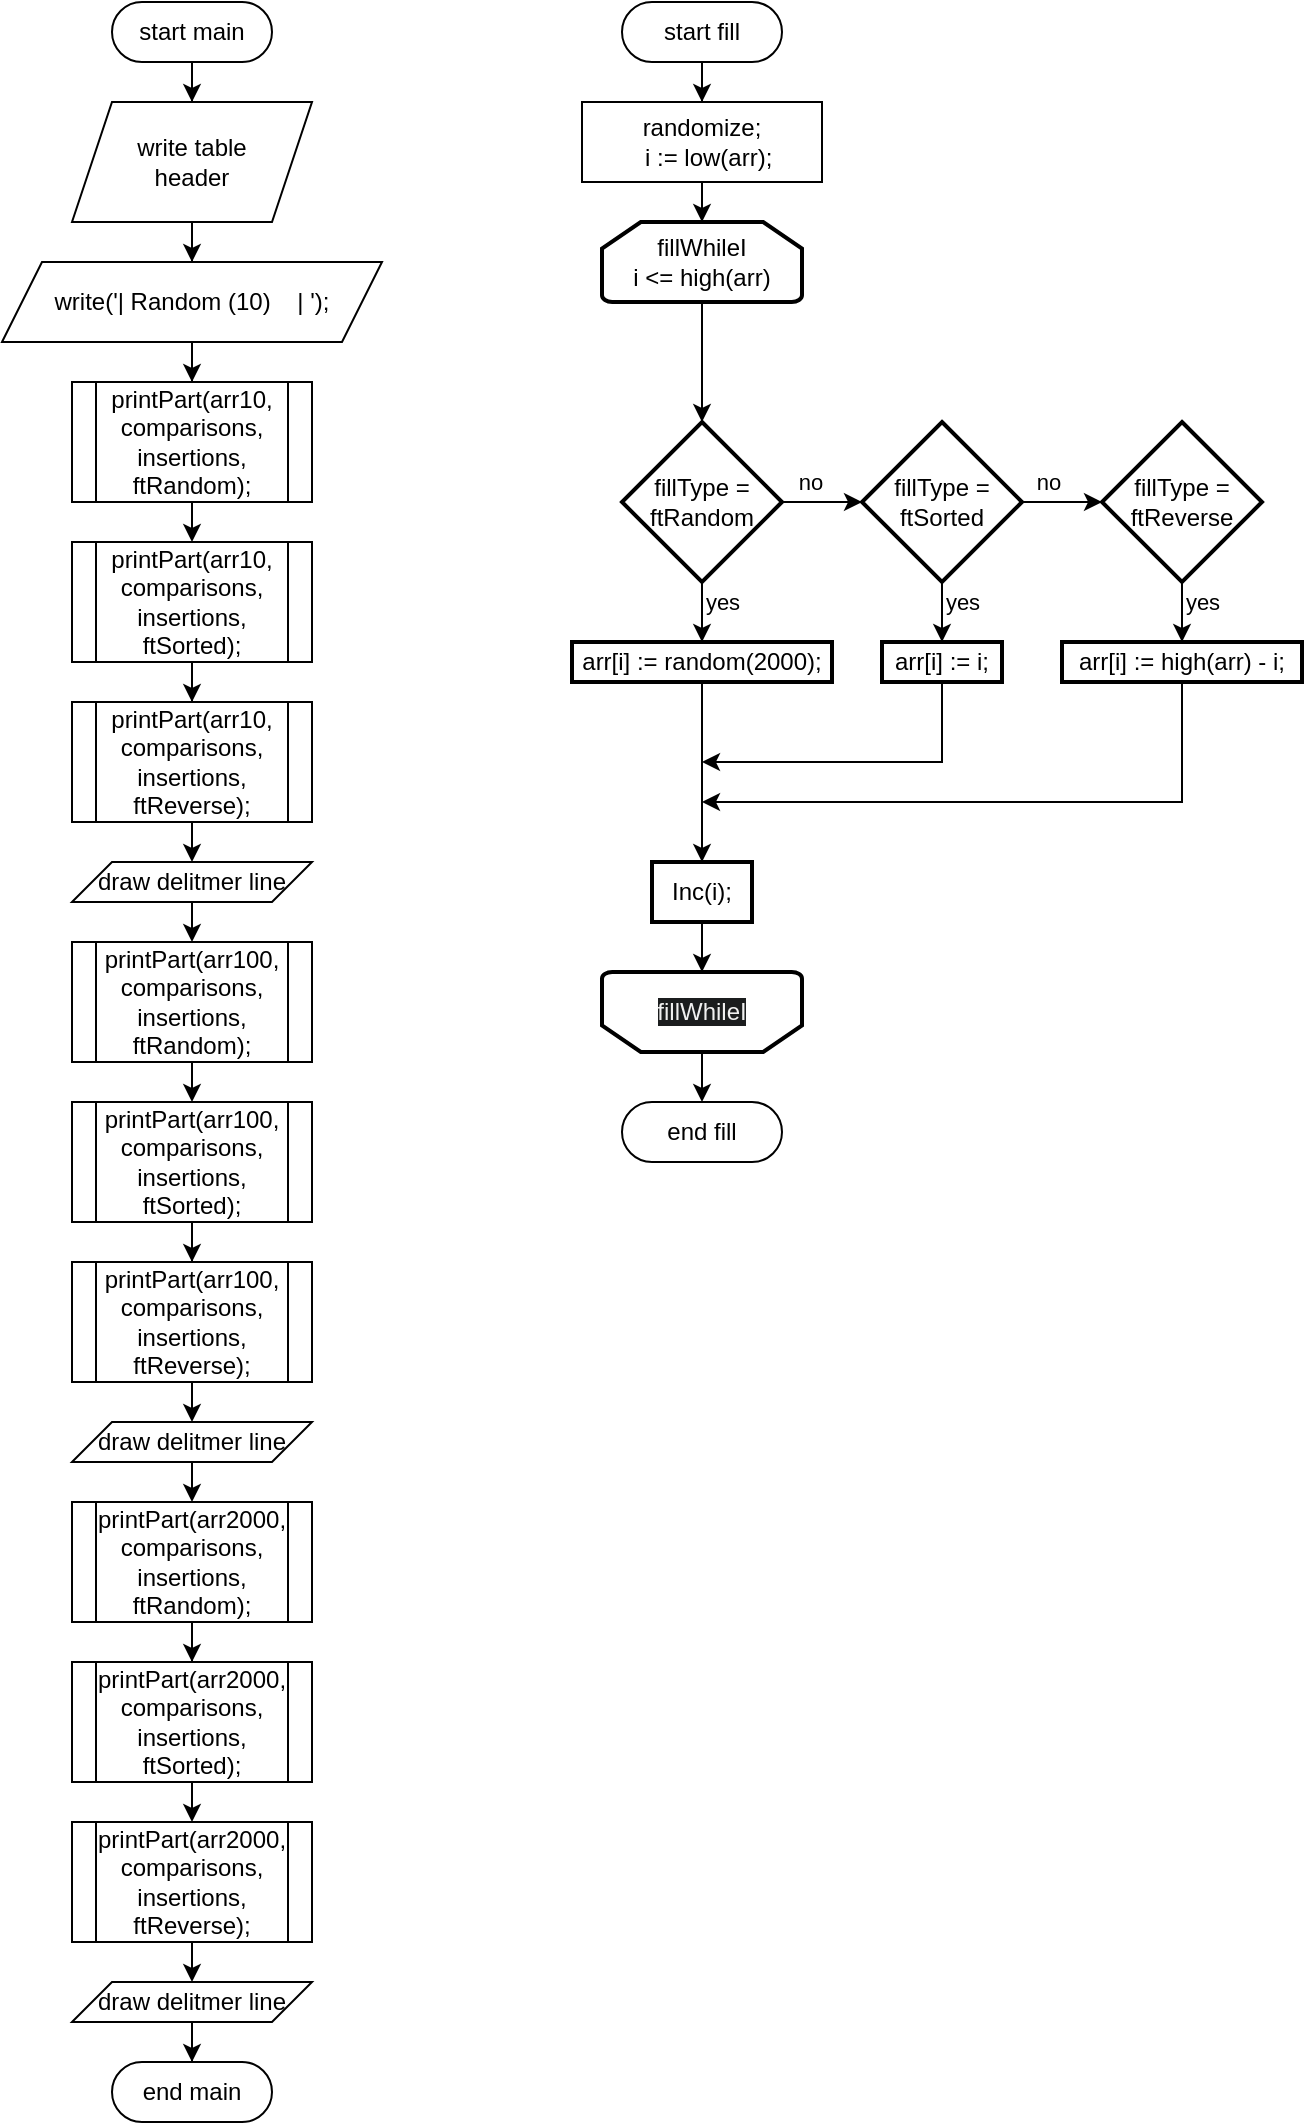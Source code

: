 <mxfile version="24.7.17">
  <diagram name="Page-1" id="1vEHx4_HzecGvx-od_U_">
    <mxGraphModel dx="1640" dy="1351" grid="1" gridSize="10" guides="1" tooltips="1" connect="1" arrows="1" fold="1" page="1" pageScale="1" pageWidth="850" pageHeight="1100" math="0" shadow="0">
      <root>
        <mxCell id="0" />
        <mxCell id="1" parent="0" />
        <mxCell id="7Oa1Ej6_2Gg9YlCHLcrd-3" value="" style="edgeStyle=orthogonalEdgeStyle;rounded=0;orthogonalLoop=1;jettySize=auto;html=1;" edge="1" parent="1" source="7Oa1Ej6_2Gg9YlCHLcrd-1" target="7Oa1Ej6_2Gg9YlCHLcrd-2">
          <mxGeometry relative="1" as="geometry" />
        </mxCell>
        <mxCell id="7Oa1Ej6_2Gg9YlCHLcrd-1" value="start main" style="html=1;dashed=0;whiteSpace=wrap;shape=mxgraph.dfd.start" vertex="1" parent="1">
          <mxGeometry x="65" y="20" width="80" height="30" as="geometry" />
        </mxCell>
        <mxCell id="7Oa1Ej6_2Gg9YlCHLcrd-5" value="" style="edgeStyle=orthogonalEdgeStyle;rounded=0;orthogonalLoop=1;jettySize=auto;html=1;" edge="1" parent="1" source="7Oa1Ej6_2Gg9YlCHLcrd-2" target="7Oa1Ej6_2Gg9YlCHLcrd-4">
          <mxGeometry relative="1" as="geometry" />
        </mxCell>
        <mxCell id="7Oa1Ej6_2Gg9YlCHLcrd-2" value="write table&lt;div&gt;header&lt;/div&gt;" style="shape=parallelogram;perimeter=parallelogramPerimeter;whiteSpace=wrap;html=1;fixedSize=1;" vertex="1" parent="1">
          <mxGeometry x="45" y="70" width="120" height="60" as="geometry" />
        </mxCell>
        <mxCell id="7Oa1Ej6_2Gg9YlCHLcrd-34" value="" style="edgeStyle=orthogonalEdgeStyle;rounded=0;orthogonalLoop=1;jettySize=auto;html=1;" edge="1" parent="1" source="7Oa1Ej6_2Gg9YlCHLcrd-4" target="7Oa1Ej6_2Gg9YlCHLcrd-33">
          <mxGeometry relative="1" as="geometry" />
        </mxCell>
        <mxCell id="7Oa1Ej6_2Gg9YlCHLcrd-4" value="&lt;div&gt;write(&#39;| Random (10)&amp;nbsp; &amp;nbsp; | &#39;);&lt;/div&gt;" style="shape=parallelogram;perimeter=parallelogramPerimeter;whiteSpace=wrap;html=1;fixedSize=1;" vertex="1" parent="1">
          <mxGeometry x="10" y="150" width="190" height="40" as="geometry" />
        </mxCell>
        <mxCell id="7Oa1Ej6_2Gg9YlCHLcrd-33" value="&lt;div&gt;printPart(arr10, comparisons, insertions, ftRandom);&lt;/div&gt;" style="shape=process;whiteSpace=wrap;html=1;backgroundOutline=1;" vertex="1" parent="1">
          <mxGeometry x="45" y="210" width="120" height="60" as="geometry" />
        </mxCell>
        <mxCell id="7Oa1Ej6_2Gg9YlCHLcrd-35" value="" style="edgeStyle=orthogonalEdgeStyle;rounded=0;orthogonalLoop=1;jettySize=auto;html=1;entryX=0.5;entryY=0;entryDx=0;entryDy=0;" edge="1" parent="1" target="7Oa1Ej6_2Gg9YlCHLcrd-36">
          <mxGeometry relative="1" as="geometry">
            <mxPoint x="105" y="270" as="sourcePoint" />
          </mxGeometry>
        </mxCell>
        <mxCell id="7Oa1Ej6_2Gg9YlCHLcrd-52" value="" style="edgeStyle=orthogonalEdgeStyle;rounded=0;orthogonalLoop=1;jettySize=auto;html=1;" edge="1" parent="1" source="7Oa1Ej6_2Gg9YlCHLcrd-36" target="7Oa1Ej6_2Gg9YlCHLcrd-38">
          <mxGeometry relative="1" as="geometry" />
        </mxCell>
        <mxCell id="7Oa1Ej6_2Gg9YlCHLcrd-36" value="&lt;div&gt;printPart(arr10, comparisons, insertions, ftSorted);&lt;/div&gt;" style="shape=process;whiteSpace=wrap;html=1;backgroundOutline=1;" vertex="1" parent="1">
          <mxGeometry x="45" y="290" width="120" height="60" as="geometry" />
        </mxCell>
        <mxCell id="7Oa1Ej6_2Gg9YlCHLcrd-64" style="edgeStyle=orthogonalEdgeStyle;rounded=0;orthogonalLoop=1;jettySize=auto;html=1;exitX=0.5;exitY=1;exitDx=0;exitDy=0;entryX=0.5;entryY=0;entryDx=0;entryDy=0;" edge="1" parent="1" source="7Oa1Ej6_2Gg9YlCHLcrd-38" target="7Oa1Ej6_2Gg9YlCHLcrd-62">
          <mxGeometry relative="1" as="geometry" />
        </mxCell>
        <mxCell id="7Oa1Ej6_2Gg9YlCHLcrd-38" value="&lt;div&gt;printPart(arr10, comparisons, insertions, ftReverse);&lt;/div&gt;" style="shape=process;whiteSpace=wrap;html=1;backgroundOutline=1;" vertex="1" parent="1">
          <mxGeometry x="45" y="370" width="120" height="60" as="geometry" />
        </mxCell>
        <mxCell id="7Oa1Ej6_2Gg9YlCHLcrd-40" value="&lt;div&gt;printPart(arr100, comparisons, insertions, ftRandom);&lt;/div&gt;" style="shape=process;whiteSpace=wrap;html=1;backgroundOutline=1;" vertex="1" parent="1">
          <mxGeometry x="45" y="490" width="120" height="60" as="geometry" />
        </mxCell>
        <mxCell id="7Oa1Ej6_2Gg9YlCHLcrd-59" value="" style="edgeStyle=orthogonalEdgeStyle;rounded=0;orthogonalLoop=1;jettySize=auto;html=1;" edge="1" parent="1" source="7Oa1Ej6_2Gg9YlCHLcrd-42" target="7Oa1Ej6_2Gg9YlCHLcrd-44">
          <mxGeometry relative="1" as="geometry" />
        </mxCell>
        <mxCell id="7Oa1Ej6_2Gg9YlCHLcrd-42" value="&lt;div&gt;printPart(arr100, comparisons, insertions, ftSorted);&lt;/div&gt;" style="shape=process;whiteSpace=wrap;html=1;backgroundOutline=1;" vertex="1" parent="1">
          <mxGeometry x="45" y="570" width="120" height="60" as="geometry" />
        </mxCell>
        <mxCell id="7Oa1Ej6_2Gg9YlCHLcrd-44" value="&lt;div&gt;printPart(arr100, comparisons, insertions, ftReverse);&lt;/div&gt;" style="shape=process;whiteSpace=wrap;html=1;backgroundOutline=1;" vertex="1" parent="1">
          <mxGeometry x="45" y="650" width="120" height="60" as="geometry" />
        </mxCell>
        <mxCell id="7Oa1Ej6_2Gg9YlCHLcrd-61" value="" style="edgeStyle=orthogonalEdgeStyle;rounded=0;orthogonalLoop=1;jettySize=auto;html=1;" edge="1" parent="1" source="7Oa1Ej6_2Gg9YlCHLcrd-46" target="7Oa1Ej6_2Gg9YlCHLcrd-48">
          <mxGeometry relative="1" as="geometry" />
        </mxCell>
        <mxCell id="7Oa1Ej6_2Gg9YlCHLcrd-46" value="&lt;div&gt;printPart(arr2000, comparisons, insertions, ftRandom);&lt;/div&gt;" style="shape=process;whiteSpace=wrap;html=1;backgroundOutline=1;" vertex="1" parent="1">
          <mxGeometry x="45" y="770" width="120" height="60" as="geometry" />
        </mxCell>
        <mxCell id="7Oa1Ej6_2Gg9YlCHLcrd-71" style="edgeStyle=orthogonalEdgeStyle;rounded=0;orthogonalLoop=1;jettySize=auto;html=1;exitX=0.5;exitY=1;exitDx=0;exitDy=0;entryX=0.5;entryY=0;entryDx=0;entryDy=0;" edge="1" parent="1" source="7Oa1Ej6_2Gg9YlCHLcrd-48" target="7Oa1Ej6_2Gg9YlCHLcrd-50">
          <mxGeometry relative="1" as="geometry" />
        </mxCell>
        <mxCell id="7Oa1Ej6_2Gg9YlCHLcrd-48" value="&lt;div&gt;printPart(arr2000, comparisons, insertions, ftSorted);&lt;/div&gt;" style="shape=process;whiteSpace=wrap;html=1;backgroundOutline=1;" vertex="1" parent="1">
          <mxGeometry x="45" y="850" width="120" height="60" as="geometry" />
        </mxCell>
        <mxCell id="7Oa1Ej6_2Gg9YlCHLcrd-70" style="edgeStyle=orthogonalEdgeStyle;rounded=0;orthogonalLoop=1;jettySize=auto;html=1;exitX=0.5;exitY=1;exitDx=0;exitDy=0;entryX=0.5;entryY=0;entryDx=0;entryDy=0;" edge="1" parent="1" source="7Oa1Ej6_2Gg9YlCHLcrd-50" target="7Oa1Ej6_2Gg9YlCHLcrd-69">
          <mxGeometry relative="1" as="geometry" />
        </mxCell>
        <mxCell id="7Oa1Ej6_2Gg9YlCHLcrd-50" value="&lt;div&gt;printPart(arr2000, comparisons, insertions, ftReverse);&lt;/div&gt;" style="shape=process;whiteSpace=wrap;html=1;backgroundOutline=1;" vertex="1" parent="1">
          <mxGeometry x="45" y="930" width="120" height="60" as="geometry" />
        </mxCell>
        <mxCell id="7Oa1Ej6_2Gg9YlCHLcrd-51" style="edgeStyle=orthogonalEdgeStyle;rounded=0;orthogonalLoop=1;jettySize=auto;html=1;exitX=0.5;exitY=1;exitDx=0;exitDy=0;" edge="1" parent="1" source="7Oa1Ej6_2Gg9YlCHLcrd-36" target="7Oa1Ej6_2Gg9YlCHLcrd-36">
          <mxGeometry relative="1" as="geometry" />
        </mxCell>
        <mxCell id="7Oa1Ej6_2Gg9YlCHLcrd-58" style="edgeStyle=orthogonalEdgeStyle;rounded=0;orthogonalLoop=1;jettySize=auto;html=1;exitX=0.5;exitY=1;exitDx=0;exitDy=0;entryX=0.5;entryY=0;entryDx=0;entryDy=0;" edge="1" parent="1" target="7Oa1Ej6_2Gg9YlCHLcrd-42">
          <mxGeometry relative="1" as="geometry">
            <mxPoint x="105" y="550" as="sourcePoint" />
          </mxGeometry>
        </mxCell>
        <mxCell id="7Oa1Ej6_2Gg9YlCHLcrd-65" style="edgeStyle=orthogonalEdgeStyle;rounded=0;orthogonalLoop=1;jettySize=auto;html=1;exitX=0.5;exitY=1;exitDx=0;exitDy=0;entryX=0.5;entryY=0;entryDx=0;entryDy=0;" edge="1" parent="1" source="7Oa1Ej6_2Gg9YlCHLcrd-62" target="7Oa1Ej6_2Gg9YlCHLcrd-40">
          <mxGeometry relative="1" as="geometry" />
        </mxCell>
        <mxCell id="7Oa1Ej6_2Gg9YlCHLcrd-62" value="draw delitmer line" style="shape=parallelogram;perimeter=parallelogramPerimeter;whiteSpace=wrap;html=1;fixedSize=1;" vertex="1" parent="1">
          <mxGeometry x="45" y="450" width="120" height="20" as="geometry" />
        </mxCell>
        <mxCell id="7Oa1Ej6_2Gg9YlCHLcrd-68" style="edgeStyle=orthogonalEdgeStyle;rounded=0;orthogonalLoop=1;jettySize=auto;html=1;exitX=0.5;exitY=1;exitDx=0;exitDy=0;entryX=0.5;entryY=0;entryDx=0;entryDy=0;" edge="1" parent="1" source="7Oa1Ej6_2Gg9YlCHLcrd-66" target="7Oa1Ej6_2Gg9YlCHLcrd-46">
          <mxGeometry relative="1" as="geometry" />
        </mxCell>
        <mxCell id="7Oa1Ej6_2Gg9YlCHLcrd-66" value="draw delitmer line" style="shape=parallelogram;perimeter=parallelogramPerimeter;whiteSpace=wrap;html=1;fixedSize=1;" vertex="1" parent="1">
          <mxGeometry x="45" y="730" width="120" height="20" as="geometry" />
        </mxCell>
        <mxCell id="7Oa1Ej6_2Gg9YlCHLcrd-67" style="edgeStyle=orthogonalEdgeStyle;rounded=0;orthogonalLoop=1;jettySize=auto;html=1;exitX=0.5;exitY=1;exitDx=0;exitDy=0;entryX=0.5;entryY=0;entryDx=0;entryDy=0;" edge="1" parent="1" source="7Oa1Ej6_2Gg9YlCHLcrd-44" target="7Oa1Ej6_2Gg9YlCHLcrd-66">
          <mxGeometry relative="1" as="geometry" />
        </mxCell>
        <mxCell id="7Oa1Ej6_2Gg9YlCHLcrd-73" value="" style="edgeStyle=orthogonalEdgeStyle;rounded=0;orthogonalLoop=1;jettySize=auto;html=1;" edge="1" parent="1" source="7Oa1Ej6_2Gg9YlCHLcrd-69" target="7Oa1Ej6_2Gg9YlCHLcrd-72">
          <mxGeometry relative="1" as="geometry" />
        </mxCell>
        <mxCell id="7Oa1Ej6_2Gg9YlCHLcrd-69" value="draw delitmer line" style="shape=parallelogram;perimeter=parallelogramPerimeter;whiteSpace=wrap;html=1;fixedSize=1;" vertex="1" parent="1">
          <mxGeometry x="45" y="1010" width="120" height="20" as="geometry" />
        </mxCell>
        <mxCell id="7Oa1Ej6_2Gg9YlCHLcrd-72" value="end main" style="html=1;dashed=0;whiteSpace=wrap;shape=mxgraph.dfd.start" vertex="1" parent="1">
          <mxGeometry x="65" y="1050" width="80" height="30" as="geometry" />
        </mxCell>
        <mxCell id="7Oa1Ej6_2Gg9YlCHLcrd-77" value="" style="edgeStyle=orthogonalEdgeStyle;rounded=0;orthogonalLoop=1;jettySize=auto;html=1;" edge="1" parent="1" source="7Oa1Ej6_2Gg9YlCHLcrd-74" target="7Oa1Ej6_2Gg9YlCHLcrd-76">
          <mxGeometry relative="1" as="geometry" />
        </mxCell>
        <mxCell id="7Oa1Ej6_2Gg9YlCHLcrd-74" value="start fill" style="html=1;dashed=0;whiteSpace=wrap;shape=mxgraph.dfd.start" vertex="1" parent="1">
          <mxGeometry x="320" y="20" width="80" height="30" as="geometry" />
        </mxCell>
        <mxCell id="7Oa1Ej6_2Gg9YlCHLcrd-75" value="end fill" style="html=1;dashed=0;whiteSpace=wrap;shape=mxgraph.dfd.start" vertex="1" parent="1">
          <mxGeometry x="320" y="570" width="80" height="30" as="geometry" />
        </mxCell>
        <mxCell id="7Oa1Ej6_2Gg9YlCHLcrd-80" value="" style="edgeStyle=orthogonalEdgeStyle;rounded=0;orthogonalLoop=1;jettySize=auto;html=1;" edge="1" parent="1" source="7Oa1Ej6_2Gg9YlCHLcrd-76" target="7Oa1Ej6_2Gg9YlCHLcrd-79">
          <mxGeometry relative="1" as="geometry" />
        </mxCell>
        <mxCell id="7Oa1Ej6_2Gg9YlCHLcrd-76" value="randomize;&lt;div&gt;&lt;div&gt;&amp;nbsp; i := low(arr);&lt;/div&gt;&lt;/div&gt;" style="whiteSpace=wrap;html=1;dashed=0;" vertex="1" parent="1">
          <mxGeometry x="300" y="70" width="120" height="40" as="geometry" />
        </mxCell>
        <mxCell id="7Oa1Ej6_2Gg9YlCHLcrd-86" value="" style="edgeStyle=orthogonalEdgeStyle;rounded=0;orthogonalLoop=1;jettySize=auto;html=1;" edge="1" parent="1" source="7Oa1Ej6_2Gg9YlCHLcrd-79" target="7Oa1Ej6_2Gg9YlCHLcrd-85">
          <mxGeometry relative="1" as="geometry" />
        </mxCell>
        <mxCell id="7Oa1Ej6_2Gg9YlCHLcrd-79" value="&lt;div&gt;fillWhileI&lt;/div&gt;&lt;div&gt;i &amp;lt;= high(arr)&lt;/div&gt;" style="strokeWidth=2;html=1;shape=mxgraph.flowchart.loop_limit;whiteSpace=wrap;" vertex="1" parent="1">
          <mxGeometry x="310" y="130" width="100" height="40" as="geometry" />
        </mxCell>
        <mxCell id="7Oa1Ej6_2Gg9YlCHLcrd-84" value="" style="group" vertex="1" connectable="0" parent="1">
          <mxGeometry x="310" y="505" width="100" height="40" as="geometry" />
        </mxCell>
        <mxCell id="7Oa1Ej6_2Gg9YlCHLcrd-81" value="" style="strokeWidth=2;html=1;shape=mxgraph.flowchart.loop_limit;whiteSpace=wrap;rotation=-180;" vertex="1" parent="7Oa1Ej6_2Gg9YlCHLcrd-84">
          <mxGeometry width="100" height="40" as="geometry" />
        </mxCell>
        <mxCell id="7Oa1Ej6_2Gg9YlCHLcrd-82" value="&lt;span style=&quot;color: rgb(240, 240, 240); font-family: Helvetica; font-size: 12px; font-style: normal; font-variant-ligatures: normal; font-variant-caps: normal; font-weight: 400; letter-spacing: normal; orphans: 2; text-indent: 0px; text-transform: none; widows: 2; word-spacing: 0px; -webkit-text-stroke-width: 0px; white-space: normal; background-color: rgb(27, 29, 30); text-decoration-thickness: initial; text-decoration-style: initial; text-decoration-color: initial; float: none; display: inline !important;&quot;&gt;fillWhileI&lt;/span&gt;" style="text;whiteSpace=wrap;html=1;align=center;verticalAlign=middle;" vertex="1" parent="7Oa1Ej6_2Gg9YlCHLcrd-84">
          <mxGeometry width="100" height="40" as="geometry" />
        </mxCell>
        <mxCell id="7Oa1Ej6_2Gg9YlCHLcrd-88" value="yes" style="edgeStyle=orthogonalEdgeStyle;rounded=0;orthogonalLoop=1;jettySize=auto;html=1;" edge="1" parent="1" source="7Oa1Ej6_2Gg9YlCHLcrd-85" target="7Oa1Ej6_2Gg9YlCHLcrd-87">
          <mxGeometry x="0.2" y="10" relative="1" as="geometry">
            <mxPoint as="offset" />
          </mxGeometry>
        </mxCell>
        <mxCell id="7Oa1Ej6_2Gg9YlCHLcrd-90" value="no" style="edgeStyle=orthogonalEdgeStyle;rounded=0;orthogonalLoop=1;jettySize=auto;html=1;" edge="1" parent="1" source="7Oa1Ej6_2Gg9YlCHLcrd-85" target="7Oa1Ej6_2Gg9YlCHLcrd-89">
          <mxGeometry x="-0.333" y="10" relative="1" as="geometry">
            <mxPoint as="offset" />
          </mxGeometry>
        </mxCell>
        <mxCell id="7Oa1Ej6_2Gg9YlCHLcrd-85" value="fillType =&lt;div&gt;&lt;span style=&quot;background-color: initial;&quot;&gt;ftRandom&lt;/span&gt;&lt;/div&gt;" style="rhombus;whiteSpace=wrap;html=1;strokeWidth=2;" vertex="1" parent="1">
          <mxGeometry x="320" y="230" width="80" height="80" as="geometry" />
        </mxCell>
        <mxCell id="7Oa1Ej6_2Gg9YlCHLcrd-101" value="" style="edgeStyle=orthogonalEdgeStyle;rounded=0;orthogonalLoop=1;jettySize=auto;html=1;" edge="1" parent="1" source="7Oa1Ej6_2Gg9YlCHLcrd-87" target="7Oa1Ej6_2Gg9YlCHLcrd-100">
          <mxGeometry relative="1" as="geometry" />
        </mxCell>
        <mxCell id="7Oa1Ej6_2Gg9YlCHLcrd-87" value="arr[i] := random(2000);" style="whiteSpace=wrap;html=1;strokeWidth=2;" vertex="1" parent="1">
          <mxGeometry x="295" y="340" width="130" height="20" as="geometry" />
        </mxCell>
        <mxCell id="7Oa1Ej6_2Gg9YlCHLcrd-92" value="" style="edgeStyle=orthogonalEdgeStyle;rounded=0;orthogonalLoop=1;jettySize=auto;html=1;" edge="1" parent="1" source="7Oa1Ej6_2Gg9YlCHLcrd-89" target="7Oa1Ej6_2Gg9YlCHLcrd-91">
          <mxGeometry relative="1" as="geometry" />
        </mxCell>
        <mxCell id="7Oa1Ej6_2Gg9YlCHLcrd-97" value="no" style="edgeLabel;html=1;align=center;verticalAlign=middle;resizable=0;points=[];" vertex="1" connectable="0" parent="7Oa1Ej6_2Gg9YlCHLcrd-92">
          <mxGeometry x="-0.356" y="-3" relative="1" as="geometry">
            <mxPoint y="-13" as="offset" />
          </mxGeometry>
        </mxCell>
        <mxCell id="7Oa1Ej6_2Gg9YlCHLcrd-94" value="" style="edgeStyle=orthogonalEdgeStyle;rounded=0;orthogonalLoop=1;jettySize=auto;html=1;" edge="1" parent="1" source="7Oa1Ej6_2Gg9YlCHLcrd-89" target="7Oa1Ej6_2Gg9YlCHLcrd-93">
          <mxGeometry relative="1" as="geometry" />
        </mxCell>
        <mxCell id="7Oa1Ej6_2Gg9YlCHLcrd-98" value="yes" style="edgeLabel;html=1;align=center;verticalAlign=middle;resizable=0;points=[];" vertex="1" connectable="0" parent="7Oa1Ej6_2Gg9YlCHLcrd-94">
          <mxGeometry x="-0.831" y="1" relative="1" as="geometry">
            <mxPoint x="9" y="6" as="offset" />
          </mxGeometry>
        </mxCell>
        <mxCell id="7Oa1Ej6_2Gg9YlCHLcrd-89" value="fillType =&lt;div&gt;ftSorted&lt;br&gt;&lt;/div&gt;" style="rhombus;whiteSpace=wrap;html=1;strokeWidth=2;" vertex="1" parent="1">
          <mxGeometry x="440" y="230" width="80" height="80" as="geometry" />
        </mxCell>
        <mxCell id="7Oa1Ej6_2Gg9YlCHLcrd-96" value="" style="edgeStyle=orthogonalEdgeStyle;rounded=0;orthogonalLoop=1;jettySize=auto;html=1;" edge="1" parent="1" source="7Oa1Ej6_2Gg9YlCHLcrd-91" target="7Oa1Ej6_2Gg9YlCHLcrd-95">
          <mxGeometry relative="1" as="geometry" />
        </mxCell>
        <mxCell id="7Oa1Ej6_2Gg9YlCHLcrd-99" value="yes" style="edgeLabel;html=1;align=center;verticalAlign=middle;resizable=0;points=[];" vertex="1" connectable="0" parent="7Oa1Ej6_2Gg9YlCHLcrd-96">
          <mxGeometry x="0.277" y="2" relative="1" as="geometry">
            <mxPoint x="8" y="-2" as="offset" />
          </mxGeometry>
        </mxCell>
        <mxCell id="7Oa1Ej6_2Gg9YlCHLcrd-91" value="fillType =&lt;div&gt;ftReverse&lt;br&gt;&lt;/div&gt;" style="rhombus;whiteSpace=wrap;html=1;strokeWidth=2;" vertex="1" parent="1">
          <mxGeometry x="560" y="230" width="80" height="80" as="geometry" />
        </mxCell>
        <mxCell id="7Oa1Ej6_2Gg9YlCHLcrd-102" style="edgeStyle=orthogonalEdgeStyle;rounded=0;orthogonalLoop=1;jettySize=auto;html=1;exitX=0.5;exitY=1;exitDx=0;exitDy=0;" edge="1" parent="1" source="7Oa1Ej6_2Gg9YlCHLcrd-93">
          <mxGeometry relative="1" as="geometry">
            <mxPoint x="360" y="400" as="targetPoint" />
            <Array as="points">
              <mxPoint x="480" y="400" />
            </Array>
          </mxGeometry>
        </mxCell>
        <mxCell id="7Oa1Ej6_2Gg9YlCHLcrd-93" value="arr[i] := i;" style="whiteSpace=wrap;html=1;strokeWidth=2;" vertex="1" parent="1">
          <mxGeometry x="450" y="340" width="60" height="20" as="geometry" />
        </mxCell>
        <mxCell id="7Oa1Ej6_2Gg9YlCHLcrd-103" style="edgeStyle=orthogonalEdgeStyle;rounded=0;orthogonalLoop=1;jettySize=auto;html=1;exitX=0.5;exitY=1;exitDx=0;exitDy=0;" edge="1" parent="1" source="7Oa1Ej6_2Gg9YlCHLcrd-95">
          <mxGeometry relative="1" as="geometry">
            <mxPoint x="360" y="420" as="targetPoint" />
            <Array as="points">
              <mxPoint x="600" y="420" />
            </Array>
          </mxGeometry>
        </mxCell>
        <mxCell id="7Oa1Ej6_2Gg9YlCHLcrd-95" value="arr[i] := high(arr) - i;" style="whiteSpace=wrap;html=1;strokeWidth=2;" vertex="1" parent="1">
          <mxGeometry x="540" y="340" width="120" height="20" as="geometry" />
        </mxCell>
        <mxCell id="7Oa1Ej6_2Gg9YlCHLcrd-104" value="" style="edgeStyle=orthogonalEdgeStyle;rounded=0;orthogonalLoop=1;jettySize=auto;html=1;" edge="1" parent="1" source="7Oa1Ej6_2Gg9YlCHLcrd-100" target="7Oa1Ej6_2Gg9YlCHLcrd-82">
          <mxGeometry relative="1" as="geometry" />
        </mxCell>
        <mxCell id="7Oa1Ej6_2Gg9YlCHLcrd-100" value="Inc(i);" style="whiteSpace=wrap;html=1;strokeWidth=2;" vertex="1" parent="1">
          <mxGeometry x="335" y="450" width="50" height="30" as="geometry" />
        </mxCell>
        <mxCell id="7Oa1Ej6_2Gg9YlCHLcrd-105" value="" style="edgeStyle=orthogonalEdgeStyle;rounded=0;orthogonalLoop=1;jettySize=auto;html=1;" edge="1" parent="1" source="7Oa1Ej6_2Gg9YlCHLcrd-82" target="7Oa1Ej6_2Gg9YlCHLcrd-75">
          <mxGeometry relative="1" as="geometry" />
        </mxCell>
      </root>
    </mxGraphModel>
  </diagram>
</mxfile>
